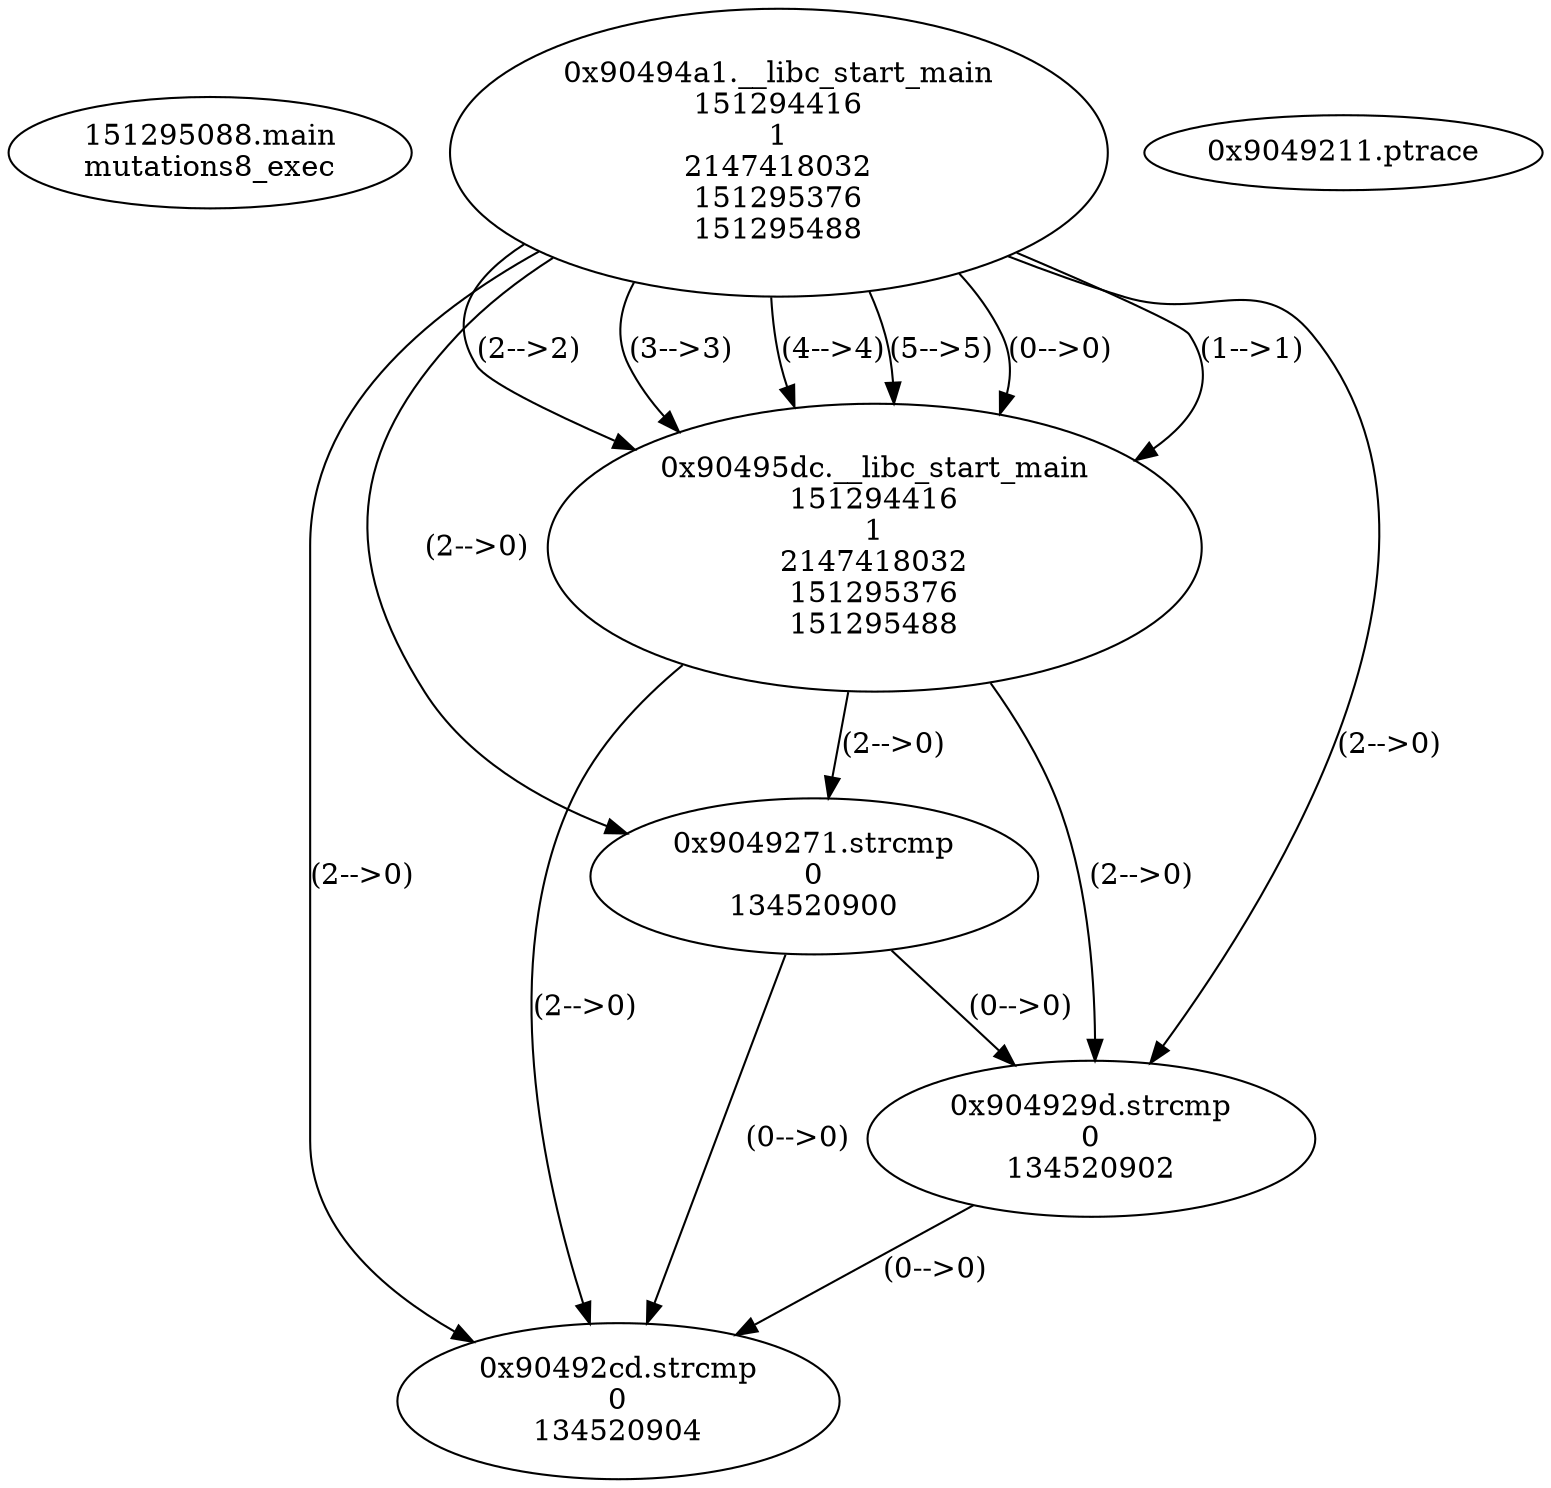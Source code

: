 // Global SCDG with merge call
digraph {
	0 [label="151295088.main
mutations8_exec"]
	1 [label="0x90494a1.__libc_start_main
151294416
1
2147418032
151295376
151295488"]
	2 [label="0x90495dc.__libc_start_main
151294416
1
2147418032
151295376
151295488"]
	1 -> 2 [label="(1-->1)"]
	1 -> 2 [label="(2-->2)"]
	1 -> 2 [label="(3-->3)"]
	1 -> 2 [label="(4-->4)"]
	1 -> 2 [label="(5-->5)"]
	1 -> 2 [label="(0-->0)"]
	3 [label="0x9049211.ptrace
"]
	4 [label="0x9049271.strcmp
0
134520900"]
	1 -> 4 [label="(2-->0)"]
	2 -> 4 [label="(2-->0)"]
	5 [label="0x904929d.strcmp
0
134520902"]
	1 -> 5 [label="(2-->0)"]
	2 -> 5 [label="(2-->0)"]
	4 -> 5 [label="(0-->0)"]
	6 [label="0x90492cd.strcmp
0
134520904"]
	1 -> 6 [label="(2-->0)"]
	2 -> 6 [label="(2-->0)"]
	4 -> 6 [label="(0-->0)"]
	5 -> 6 [label="(0-->0)"]
}
